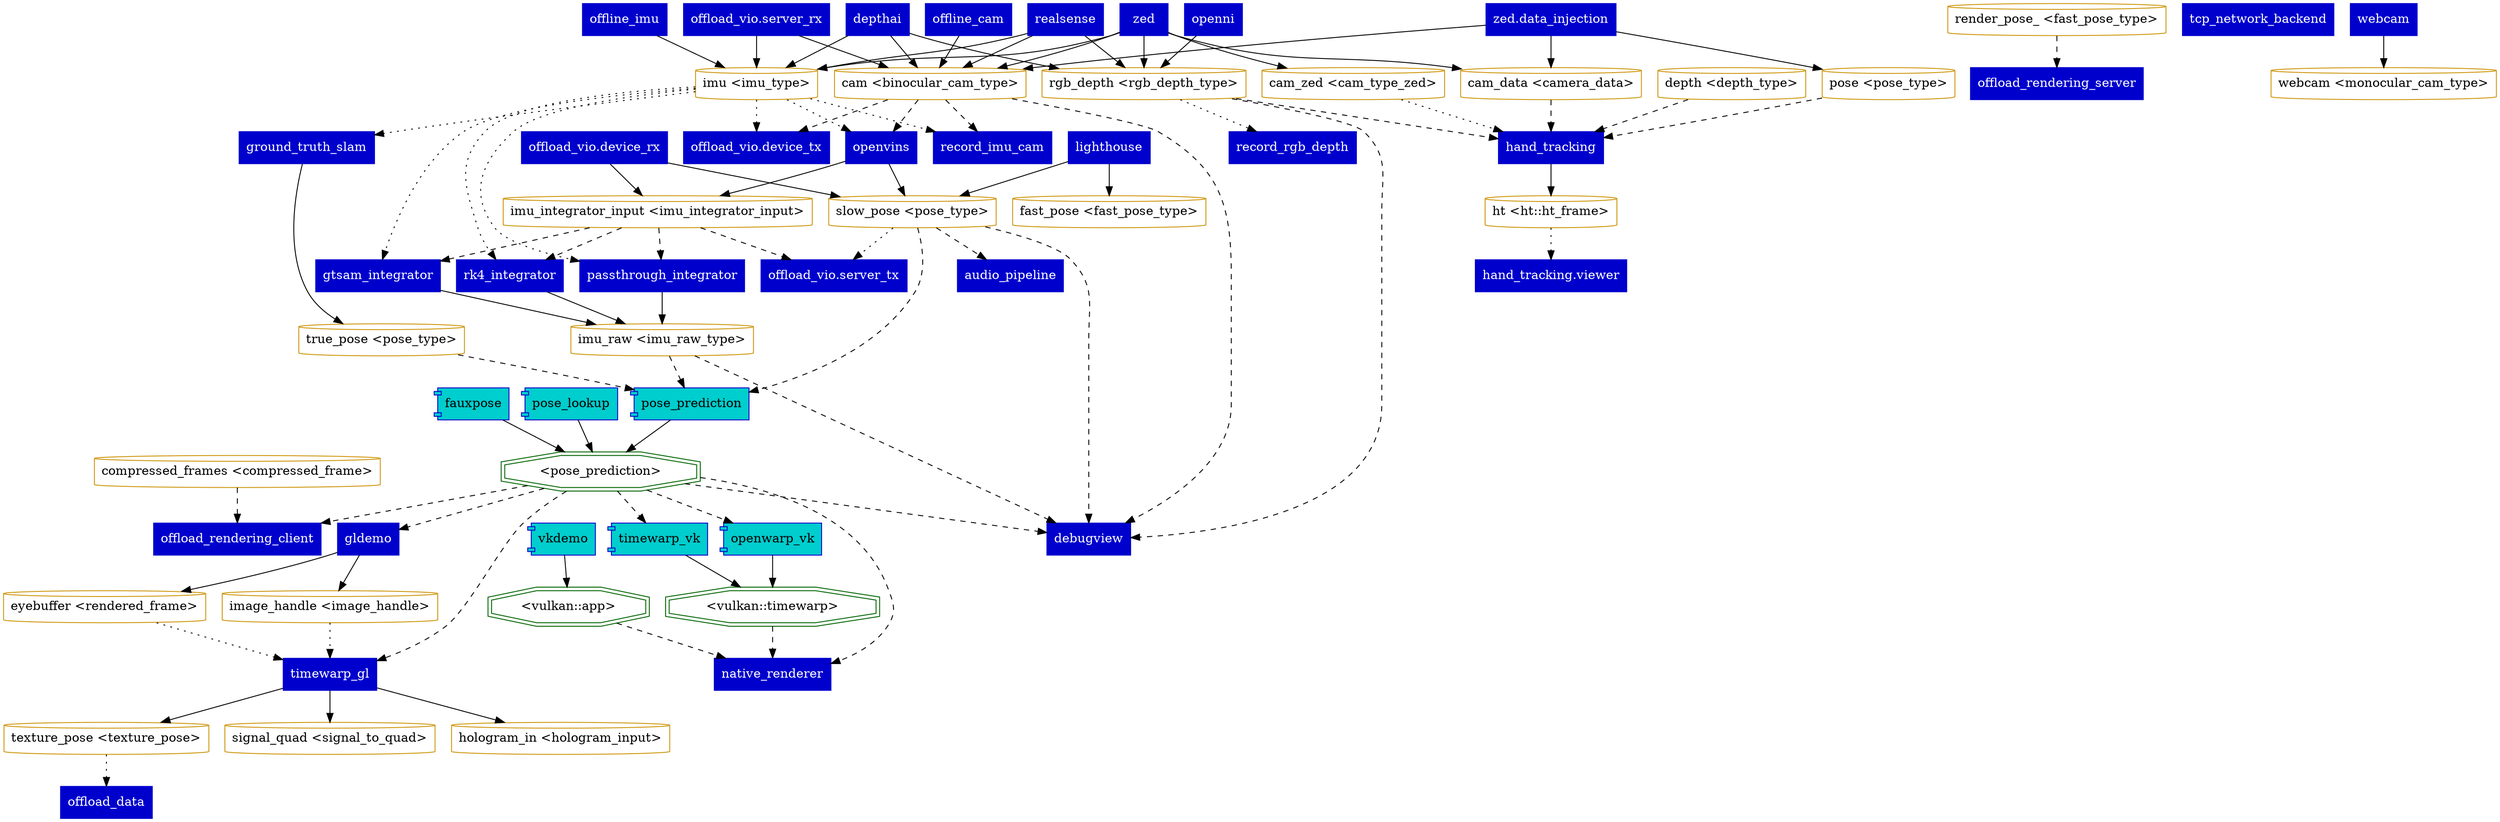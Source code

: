 #!/usr/bin/env -S dot -O -Tpng
strict digraph {
// Plugins
  "pl_timewarp_vk" [label="timewarp_vk", shape="component", color="blue3", fillcolor="cyan3", style="filled"];
  "pl_openwarp_vk" [label="openwarp_vk", shape="component", color="blue3", fillcolor="cyan3", style="filled"];
  "pl_pose_lookup" [label="pose_lookup", shape="component", color="blue3", fillcolor="cyan3", style="filled"];
  "pl_pose_prediction" [label="pose_prediction", shape="component", color="blue3", fillcolor="cyan3", style="filled"];
  "pl_fauxpose" [label="fauxpose", shape="component", color="blue3", fillcolor="cyan3", style="filled"];
  "pl_vkdemo" [label="vkdemo", shape="component", color="blue3", fillcolor="cyan3", style="filled"];
  "pl_passthrough_integrator" [label="passthrough_integrator", shape="rect", color="blue3", fillcolor="blue3", style="filled", fontcolor="white"];
  "pl_offload_rendering_client" [label="offload_rendering_client", shape="rect", color="blue3", fillcolor="blue3", style="filled", fontcolor="white"];
  "pl_offload_rendering_server" [label="offload_rendering_server", shape="rect", color="blue3", fillcolor="blue3", style="filled", fontcolor="white"];
  "pl_realsense" [label="realsense", shape="rect", color="blue3", fillcolor="blue3", style="filled", fontcolor="white"];
  "pl_timewarp_gl" [label="timewarp_gl", shape="rect", color="blue3", fillcolor="blue3", style="filled", fontcolor="white"];
  "pl_depthai" [label="depthai", shape="rect", color="blue3", fillcolor="blue3", style="filled", fontcolor="white"];
  "pl_native_renderer" [label="native_renderer", shape="rect", color="blue3", fillcolor="blue3", style="filled", fontcolor="white"];
  "pl_record_rgb_depth" [label="record_rgb_depth", shape="rect", color="blue3", fillcolor="blue3", style="filled", fontcolor="white"];
  "pl_gldemo" [label="gldemo", shape="rect", color="blue3", fillcolor="blue3", style="filled", fontcolor="white"];
  "pl_lighthouse" [label="lighthouse", shape="rect", color="blue3", fillcolor="blue3", style="filled", fontcolor="white"];
  "pl_tcp_network_backend" [label="tcp_network_backend", shape="rect", color="blue3", fillcolor="blue3", style="filled", fontcolor="white"];
  "pl_gtsam_integrator" [label="gtsam_integrator", shape="rect", color="blue3", fillcolor="blue3", style="filled", fontcolor="white"];
  "pl_webcam" [label="webcam", shape="rect", color="blue3", fillcolor="blue3", style="filled", fontcolor="white"];
  "pl_openni" [label="openni", shape="rect", color="blue3", fillcolor="blue3", style="filled", fontcolor="white"];
  "pl_offline_cam" [label="offline_cam", shape="rect", color="blue3", fillcolor="blue3", style="filled", fontcolor="white"];
  "pl_debugview" [label="debugview", shape="rect", color="blue3", fillcolor="blue3", style="filled", fontcolor="white"];
  "pl_rk4_integrator" [label="rk4_integrator", shape="rect", color="blue3", fillcolor="blue3", style="filled", fontcolor="white"];
  "pl_ground_truth_slam" [label="ground_truth_slam", shape="rect", color="blue3", fillcolor="blue3", style="filled", fontcolor="white"];
  "pl_hand_tracking.viewer" [label="hand_tracking.viewer", shape="rect", color="blue3", fillcolor="blue3", style="filled", fontcolor="white"];
  "pl_zed" [label="zed", shape="rect", color="blue3", fillcolor="blue3", style="filled", fontcolor="white"];
  "pl_zed.data_injection" [label="zed.data_injection", shape="rect", color="blue3", fillcolor="blue3", style="filled", fontcolor="white"];
  "pl_offload_vio.server_tx" [label="offload_vio.server_tx", shape="rect", color="blue3", fillcolor="blue3", style="filled", fontcolor="white"];
  "pl_offload_vio.device_rx" [label="offload_vio.device_rx", shape="rect", color="blue3", fillcolor="blue3", style="filled", fontcolor="white"];
  "pl_offload_vio.server_rx" [label="offload_vio.server_rx", shape="rect", color="blue3", fillcolor="blue3", style="filled", fontcolor="white"];
  "pl_offload_vio.device_tx" [label="offload_vio.device_tx", shape="rect", color="blue3", fillcolor="blue3", style="filled", fontcolor="white"];
  "pl_offload_data" [label="offload_data", shape="rect", color="blue3", fillcolor="blue3", style="filled", fontcolor="white"];
  "pl_record_imu_cam" [label="record_imu_cam", shape="rect", color="blue3", fillcolor="blue3", style="filled", fontcolor="white"];
  "pl_offline_imu" [label="offline_imu", shape="rect", color="blue3", fillcolor="blue3", style="filled", fontcolor="white"];
  "pl_audio_pipeline" [label="audio_pipeline", shape="rect", color="blue3", fillcolor="blue3", style="filled", fontcolor="white"];
  "pl_openvins" [label="openvins", shape="rect", color="blue3", fillcolor="blue3", style="filled", fontcolor="white"];
  "pl_hand_tracking" [label="hand_tracking", shape="rect", color="blue3", fillcolor="blue3", style="filled", fontcolor="white"];

// Lookups
  "t_pose_prediction" [label="<pose_prediction>", shape="doubleoctagon", color="darkgreen"];
  "t_vulkan::timewarp" [label="<vulkan::timewarp>", shape="doubleoctagon", color="darkgreen"];
  "t_vulkan::app" [label="<vulkan::app>", shape="doubleoctagon", color="darkgreen"];

// Topics
  "t_imu_integrator_input_<imu_integrator_input>" [label="imu_integrator_input <imu_integrator_input>", shape="cylinder", color="darkgoldenrod3"];
  "t_imu_raw_<imu_raw_type>" [label="imu_raw <imu_raw_type>", shape="cylinder", color="darkgoldenrod3"];
  "t_imu_<imu_type>" [label="imu <imu_type>", shape="cylinder", color="darkgoldenrod3"];
  "t_compressed_frames_<compressed_frame>" [label="compressed_frames <compressed_frame>", shape="cylinder", color="darkgoldenrod3"];
  "t_render_pose__<fast_pose_type>" [label="render_pose_ <fast_pose_type>", shape="cylinder", color="darkgoldenrod3"];
  "t_cam_<binocular_cam_type>" [label="cam <binocular_cam_type>", shape="cylinder", color="darkgoldenrod3"];
  "t_rgb_depth_<rgb_depth_type>" [label="rgb_depth <rgb_depth_type>", shape="cylinder", color="darkgoldenrod3"];
  "t_eyebuffer_<rendered_frame>" [label="eyebuffer <rendered_frame>", shape="cylinder", color="darkgoldenrod3"];
  "t_texture_pose_<texture_pose>" [label="texture_pose <texture_pose>", shape="cylinder", color="darkgoldenrod3"];
  "t_signal_quad_<signal_to_quad>" [label="signal_quad <signal_to_quad>", shape="cylinder", color="darkgoldenrod3"];
  "t_hologram_in_<hologram_input>" [label="hologram_in <hologram_input>", shape="cylinder", color="darkgoldenrod3"];
  "t_image_handle_<image_handle>" [label="image_handle <image_handle>", shape="cylinder", color="darkgoldenrod3"];
  "t_slow_pose_<pose_type>" [label="slow_pose <pose_type>", shape="cylinder", color="darkgoldenrod3"];
  "t_fast_pose_<fast_pose_type>" [label="fast_pose <fast_pose_type>", shape="cylinder", color="darkgoldenrod3"];
  "t_webcam_<monocular_cam_type>" [label="webcam <monocular_cam_type>", shape="cylinder", color="darkgoldenrod3"];
  "t_true_pose_<pose_type>" [label="true_pose <pose_type>", shape="cylinder", color="darkgoldenrod3"];
  "t_ht_<ht::ht_frame>" [label="ht <ht::ht_frame>", shape="cylinder", color="darkgoldenrod3"];
  "t_cam_zed_<cam_type_zed>" [label="cam_zed <cam_type_zed>", shape="cylinder", color="darkgoldenrod3"];
  "t_cam_data_<camera_data>" [label="cam_data <camera_data>", shape="cylinder", color="darkgoldenrod3"];
  "t_pose_<pose_type>" [label="pose <pose_type>", shape="cylinder", color="darkgoldenrod3"];
  "t_depth_<depth_type>" [label="depth <depth_type>", shape="cylinder", color="darkgoldenrod3"];

// Readers
  "t_slow_pose_<pose_type>" -> "pl_audio_pipeline" [style="dashed"];
  "t_pose_prediction" -> "pl_debugview" [style="dashed"];
  "t_cam_<binocular_cam_type>" -> "pl_debugview" [style="dashed"];
  "t_imu_raw_<imu_raw_type>" -> "pl_debugview" [style="dashed"];
  "t_rgb_depth_<rgb_depth_type>" -> "pl_debugview" [style="dashed"];
  "t_slow_pose_<pose_type>" -> "pl_debugview" [style="dashed"];
  "t_pose_prediction" -> "pl_gldemo" [style="dashed"];
  "t_imu_<imu_type>" -> "pl_ground_truth_slam" [style="dotted"];
  "t_imu_integrator_input_<imu_integrator_input>" -> "pl_gtsam_integrator" [style="dashed"];
  "t_imu_<imu_type>" -> "pl_gtsam_integrator" [style="dotted"];
  "t_cam_data_<camera_data>" -> "pl_hand_tracking" [style="dashed"];
  "t_depth_<depth_type>" -> "pl_hand_tracking" [style="dashed"];
  "t_pose_<pose_type>" -> "pl_hand_tracking" [style="dashed"];
  "t_rgb_depth_<rgb_depth_type>" -> "pl_hand_tracking" [style="dashed"];
  "t_cam_zed_<cam_type_zed>" -> "pl_hand_tracking" [style="dotted"];
  "t_ht_<ht::ht_frame>" -> "pl_hand_tracking.viewer" [style="dotted"];
  "t_pose_prediction" -> "pl_native_renderer" [style="dashed"];
  "t_vulkan::app" -> "pl_native_renderer" [style="dashed"];
  "t_vulkan::timewarp" -> "pl_native_renderer" [style="dashed"];
  "t_texture_pose_<texture_pose>" -> "pl_offload_data" [style="dotted"];
  "t_pose_prediction" -> "pl_offload_rendering_client" [style="dashed"];
  "t_compressed_frames_<compressed_frame>" -> "pl_offload_rendering_client" [style="dashed"];
  "t_render_pose__<fast_pose_type>" -> "pl_offload_rendering_server" [style="dashed"];
  "t_cam_<binocular_cam_type>" -> "pl_offload_vio.device_tx" [style="dashed"];
  "t_imu_<imu_type>" -> "pl_offload_vio.device_tx" [style="dotted"];
  "t_imu_integrator_input_<imu_integrator_input>" -> "pl_offload_vio.server_tx" [style="dashed"];
  "t_slow_pose_<pose_type>" -> "pl_offload_vio.server_tx" [style="dotted"];
  "t_cam_<binocular_cam_type>" -> "pl_openvins" [style="dashed"];
  "t_imu_<imu_type>" -> "pl_openvins" [style="dotted"];
  "t_pose_prediction" -> "pl_openwarp_vk" [style="dashed"];
  "t_imu_integrator_input_<imu_integrator_input>" -> "pl_passthrough_integrator" [style="dashed"];
  "t_imu_<imu_type>" -> "pl_passthrough_integrator" [style="dotted"];
  "t_imu_raw_<imu_raw_type>" -> "pl_pose_prediction" [style="dashed"];
  "t_slow_pose_<pose_type>" -> "pl_pose_prediction" [style="dashed"];
  "t_true_pose_<pose_type>" -> "pl_pose_prediction" [style="dashed"];
  "t_cam_<binocular_cam_type>" -> "pl_record_imu_cam" [style="dashed"];
  "t_imu_<imu_type>" -> "pl_record_imu_cam" [style="dotted"];
  "t_rgb_depth_<rgb_depth_type>" -> "pl_record_rgb_depth" [style="dotted"];
  "t_imu_integrator_input_<imu_integrator_input>" -> "pl_rk4_integrator" [style="dashed"];
  "t_imu_<imu_type>" -> "pl_rk4_integrator" [style="dotted"];
  "t_pose_prediction" -> "pl_timewarp_gl" [style="dashed"];
  "t_eyebuffer_<rendered_frame>" -> "pl_timewarp_gl" [style="dashed"];
  "t_eyebuffer_<rendered_frame>" -> "pl_timewarp_gl" [style="dotted"];
  "t_image_handle_<image_handle>" -> "pl_timewarp_gl" [style="dotted"];
  "t_pose_prediction" -> "pl_timewarp_vk" [style="dashed"];

// Writers
  "pl_openvins" -> "t_imu_integrator_input_<imu_integrator_input>" [style="solid"];
  "pl_offload_vio.device_rx" -> "t_imu_integrator_input_<imu_integrator_input>" [style="solid"];
  "pl_gtsam_integrator" -> "t_imu_raw_<imu_raw_type>" [style="solid"];
  "pl_passthrough_integrator" -> "t_imu_raw_<imu_raw_type>" [style="solid"];
  "pl_rk4_integrator" -> "t_imu_raw_<imu_raw_type>" [style="solid"];
  "pl_realsense" -> "t_imu_<imu_type>" [style="solid"];
  "pl_zed" -> "t_imu_<imu_type>" [style="solid"];
  "pl_offload_vio.server_rx" -> "t_imu_<imu_type>" [style="solid"];
  "pl_offline_imu" -> "t_imu_<imu_type>" [style="solid"];
  "pl_depthai" -> "t_imu_<imu_type>" [style="solid"];
  "pl_offline_cam" -> "t_cam_<binocular_cam_type>" [style="solid"];
  "pl_zed.data_injection" -> "t_cam_<binocular_cam_type>" [style="solid"];
  "pl_realsense" -> "t_cam_<binocular_cam_type>" [style="solid"];
  "pl_zed" -> "t_cam_<binocular_cam_type>" [style="solid"];
  "pl_offload_vio.server_rx" -> "t_cam_<binocular_cam_type>" [style="solid"];
  "pl_depthai" -> "t_cam_<binocular_cam_type>" [style="solid"];
  "pl_realsense" -> "t_rgb_depth_<rgb_depth_type>" [style="solid"];
  "pl_openni" -> "t_rgb_depth_<rgb_depth_type>" [style="solid"];
  "pl_depthai" -> "t_rgb_depth_<rgb_depth_type>" [style="solid"];
  "pl_zed" -> "t_rgb_depth_<rgb_depth_type>" [style="solid"];
  "pl_gldemo" -> "t_eyebuffer_<rendered_frame>" [style="solid"];
  "pl_timewarp_gl" -> "t_texture_pose_<texture_pose>" [style="solid"];
  "pl_timewarp_gl" -> "t_signal_quad_<signal_to_quad>" [style="solid"];
  "pl_timewarp_gl" -> "t_hologram_in_<hologram_input>" [style="solid"];
  "pl_gldemo" -> "t_image_handle_<image_handle>" [style="solid"];
  "pl_openvins" -> "t_slow_pose_<pose_type>" [style="solid"];
  "pl_offload_vio.device_rx" -> "t_slow_pose_<pose_type>" [style="solid"];
  "pl_lighthouse" -> "t_slow_pose_<pose_type>" [style="solid"];
  "pl_lighthouse" -> "t_fast_pose_<fast_pose_type>" [style="solid"];
  "pl_webcam" -> "t_webcam_<monocular_cam_type>" [style="solid"];
  "pl_ground_truth_slam" -> "t_true_pose_<pose_type>" [style="solid"];
  "pl_hand_tracking" -> "t_ht_<ht::ht_frame>" [style="solid"];
  "pl_zed" -> "t_cam_zed_<cam_type_zed>" [style="solid"];
  "pl_zed" -> "t_cam_data_<camera_data>" [style="solid"];
  "pl_zed.data_injection" -> "t_cam_data_<camera_data>" [style="solid"];
  "pl_zed.data_injection" -> "t_pose_<pose_type>" [style="solid"];
  "pl_pose_lookup" -> "t_pose_prediction" [style="solid"];
  "pl_pose_prediction" -> "t_pose_prediction" [style="solid"];
  "pl_fauxpose" -> "t_pose_prediction" [style="solid"];
  "pl_vkdemo" -> "t_vulkan::app" [style="solid"];
  "pl_openwarp_vk" -> "t_vulkan::timewarp" [style="solid"];
  "pl_timewarp_vk" -> "t_vulkan::timewarp" [style="solid"];
}
